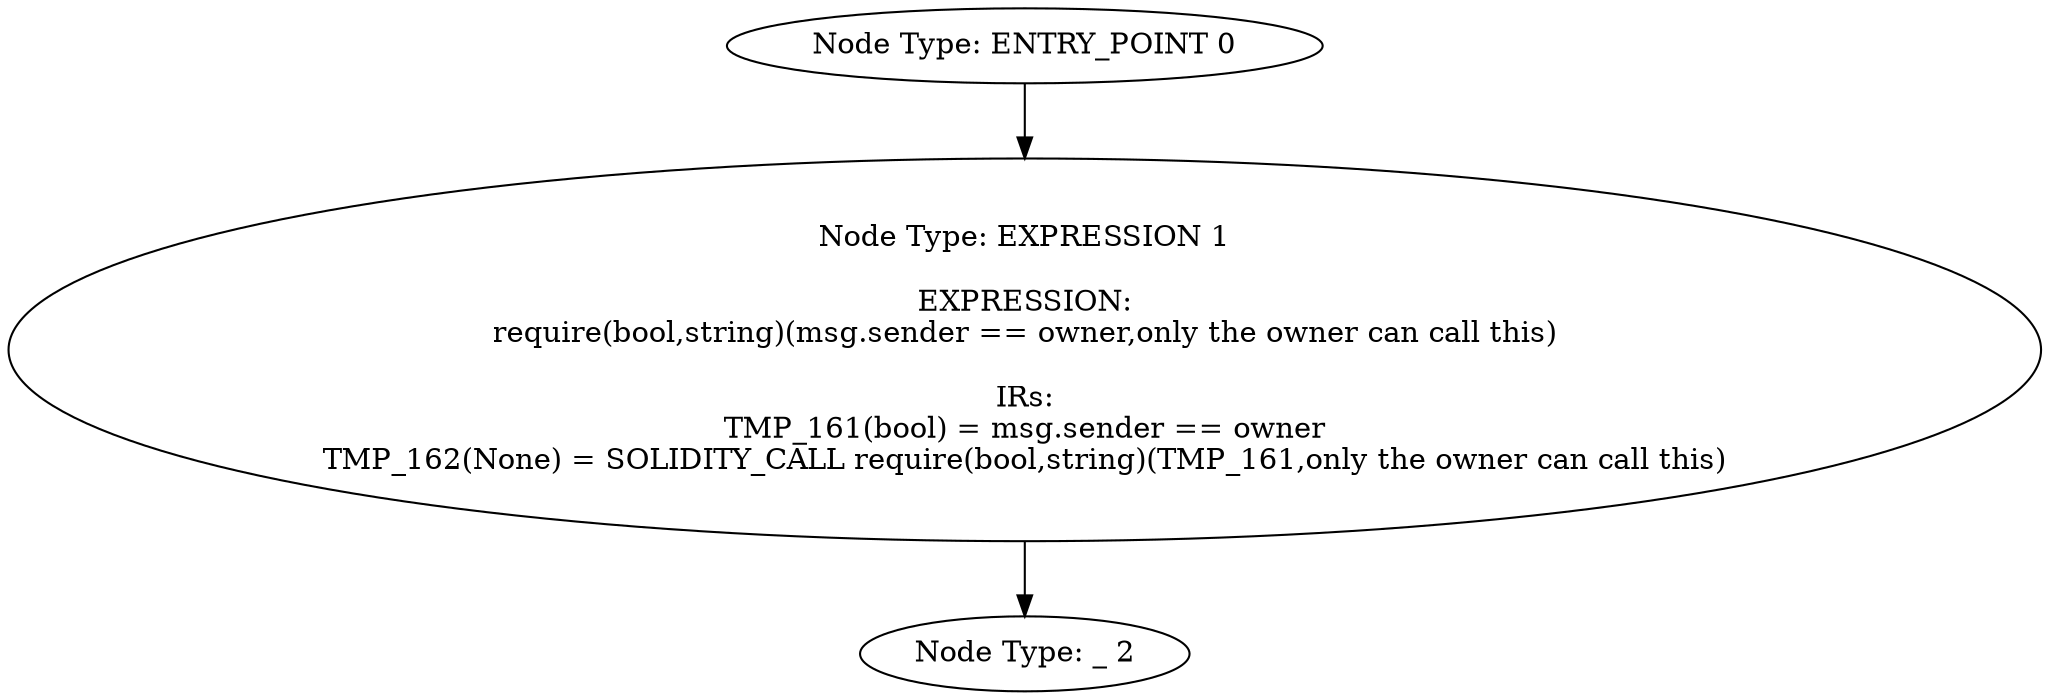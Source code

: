 digraph{
0[label="Node Type: ENTRY_POINT 0
"];
0->1;
1[label="Node Type: EXPRESSION 1

EXPRESSION:
require(bool,string)(msg.sender == owner,only the owner can call this)

IRs:
TMP_161(bool) = msg.sender == owner
TMP_162(None) = SOLIDITY_CALL require(bool,string)(TMP_161,only the owner can call this)"];
1->2;
2[label="Node Type: _ 2
"];
}
